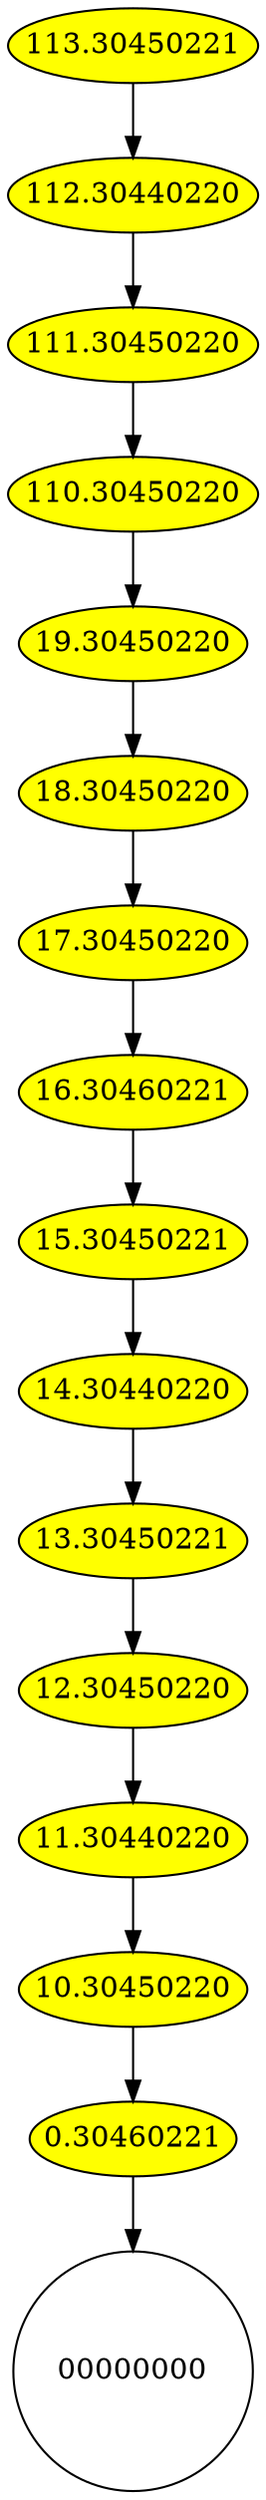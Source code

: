 digraph DAG {
{
 node [style="filled", fillcolor="yellow", fontcolor="black", margin="0.01"]"113.30450221" -> "112.30440220";
"112.30440220" -> "111.30450220";
"111.30450220" -> "110.30450220";
"110.30450220" -> "19.30450220";
"19.30450220" -> "18.30450220";
"18.30450220" -> "17.30450220";
"17.30450220" -> "16.30460221";
"16.30460221" -> "15.30450221";
"15.30450221" -> "14.30440220";
"14.30440220" -> "13.30450221";
"13.30450221" -> "12.30450220";
"12.30450220" -> "11.30440220";
"11.30440220" -> "10.30450220";
"10.30450220" -> "0.30460221";
}
"0.30460221" -> "00000000";
"00000000" [fillcolor="red",shape="circle"];
}
